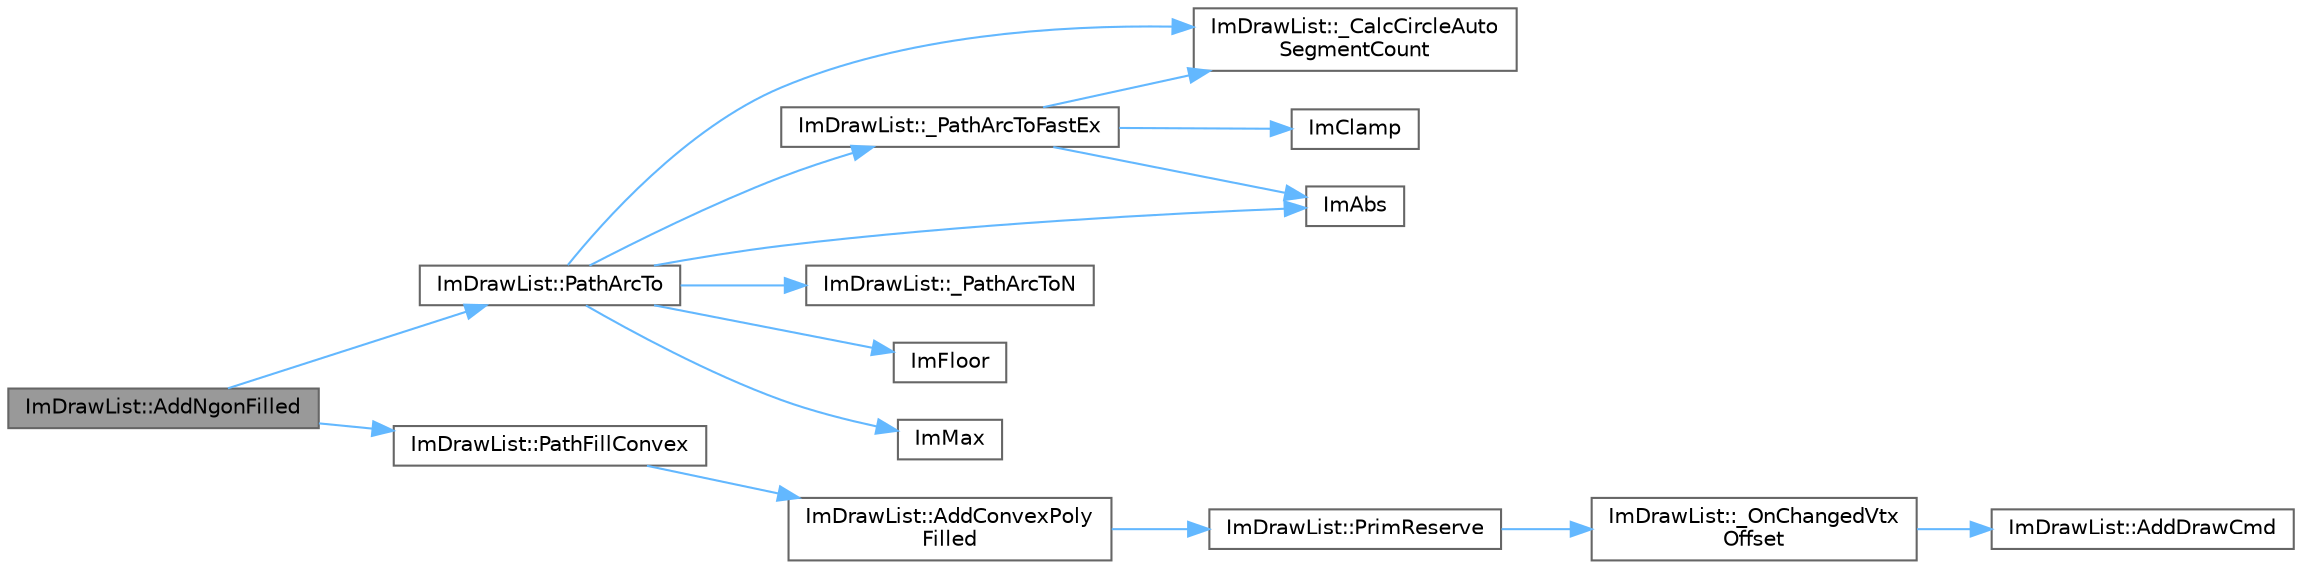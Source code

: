digraph "ImDrawList::AddNgonFilled"
{
 // LATEX_PDF_SIZE
  bgcolor="transparent";
  edge [fontname=Helvetica,fontsize=10,labelfontname=Helvetica,labelfontsize=10];
  node [fontname=Helvetica,fontsize=10,shape=box,height=0.2,width=0.4];
  rankdir="LR";
  Node1 [id="Node000001",label="ImDrawList::AddNgonFilled",height=0.2,width=0.4,color="gray40", fillcolor="grey60", style="filled", fontcolor="black",tooltip=" "];
  Node1 -> Node2 [id="edge1_Node000001_Node000002",color="steelblue1",style="solid",tooltip=" "];
  Node2 [id="Node000002",label="ImDrawList::PathArcTo",height=0.2,width=0.4,color="grey40", fillcolor="white", style="filled",URL="$struct_im_draw_list.html#af86073403f1557cccb4ff45dfad0a74a",tooltip=" "];
  Node2 -> Node3 [id="edge2_Node000002_Node000003",color="steelblue1",style="solid",tooltip=" "];
  Node3 [id="Node000003",label="ImDrawList::_CalcCircleAuto\lSegmentCount",height=0.2,width=0.4,color="grey40", fillcolor="white", style="filled",URL="$struct_im_draw_list.html#a52afa32aaab6d581cda90dc5d8726ed6",tooltip=" "];
  Node2 -> Node4 [id="edge3_Node000002_Node000004",color="steelblue1",style="solid",tooltip=" "];
  Node4 [id="Node000004",label="ImDrawList::_PathArcToFastEx",height=0.2,width=0.4,color="grey40", fillcolor="white", style="filled",URL="$struct_im_draw_list.html#ac25f3a7693ed13ba2dac455675be8654",tooltip=" "];
  Node4 -> Node3 [id="edge4_Node000004_Node000003",color="steelblue1",style="solid",tooltip=" "];
  Node4 -> Node5 [id="edge5_Node000004_Node000005",color="steelblue1",style="solid",tooltip=" "];
  Node5 [id="Node000005",label="ImAbs",height=0.2,width=0.4,color="grey40", fillcolor="white", style="filled",URL="$imgui__internal_8h.html#aab329ad3ecb3ffc0bf9183d9edb144bb",tooltip=" "];
  Node4 -> Node6 [id="edge6_Node000004_Node000006",color="steelblue1",style="solid",tooltip=" "];
  Node6 [id="Node000006",label="ImClamp",height=0.2,width=0.4,color="grey40", fillcolor="white", style="filled",URL="$imgui__internal_8h.html#a6e61ede308bfd68c7434e17905a29fc8",tooltip=" "];
  Node2 -> Node7 [id="edge7_Node000002_Node000007",color="steelblue1",style="solid",tooltip=" "];
  Node7 [id="Node000007",label="ImDrawList::_PathArcToN",height=0.2,width=0.4,color="grey40", fillcolor="white", style="filled",URL="$struct_im_draw_list.html#a855fcd28cd12b81975e8a61ea2e80e96",tooltip=" "];
  Node2 -> Node5 [id="edge8_Node000002_Node000005",color="steelblue1",style="solid",tooltip=" "];
  Node2 -> Node8 [id="edge9_Node000002_Node000008",color="steelblue1",style="solid",tooltip=" "];
  Node8 [id="Node000008",label="ImFloor",height=0.2,width=0.4,color="grey40", fillcolor="white", style="filled",URL="$imgui__internal_8h.html#a51a84b6be21807818b857a8565d97912",tooltip=" "];
  Node2 -> Node9 [id="edge10_Node000002_Node000009",color="steelblue1",style="solid",tooltip=" "];
  Node9 [id="Node000009",label="ImMax",height=0.2,width=0.4,color="grey40", fillcolor="white", style="filled",URL="$imgui__internal_8h.html#a7667efd95147d0422f140917c71a9226",tooltip=" "];
  Node1 -> Node10 [id="edge11_Node000001_Node000010",color="steelblue1",style="solid",tooltip=" "];
  Node10 [id="Node000010",label="ImDrawList::PathFillConvex",height=0.2,width=0.4,color="grey40", fillcolor="white", style="filled",URL="$struct_im_draw_list.html#aea9301cb99ebf4b27f5d3959017567c9",tooltip=" "];
  Node10 -> Node11 [id="edge12_Node000010_Node000011",color="steelblue1",style="solid",tooltip=" "];
  Node11 [id="Node000011",label="ImDrawList::AddConvexPoly\lFilled",height=0.2,width=0.4,color="grey40", fillcolor="white", style="filled",URL="$struct_im_draw_list.html#ad2accc0a74845b08bd0e6fae6183d6d0",tooltip=" "];
  Node11 -> Node12 [id="edge13_Node000011_Node000012",color="steelblue1",style="solid",tooltip=" "];
  Node12 [id="Node000012",label="ImDrawList::PrimReserve",height=0.2,width=0.4,color="grey40", fillcolor="white", style="filled",URL="$struct_im_draw_list.html#a879aa38dbfb0344e3e023d65c002c7d7",tooltip=" "];
  Node12 -> Node13 [id="edge14_Node000012_Node000013",color="steelblue1",style="solid",tooltip=" "];
  Node13 [id="Node000013",label="ImDrawList::_OnChangedVtx\lOffset",height=0.2,width=0.4,color="grey40", fillcolor="white", style="filled",URL="$struct_im_draw_list.html#a7f2e315f147acd8b555d86d1557659cc",tooltip=" "];
  Node13 -> Node14 [id="edge15_Node000013_Node000014",color="steelblue1",style="solid",tooltip=" "];
  Node14 [id="Node000014",label="ImDrawList::AddDrawCmd",height=0.2,width=0.4,color="grey40", fillcolor="white", style="filled",URL="$struct_im_draw_list.html#a846714bb0321c6f1f908767abc8559e6",tooltip=" "];
}
